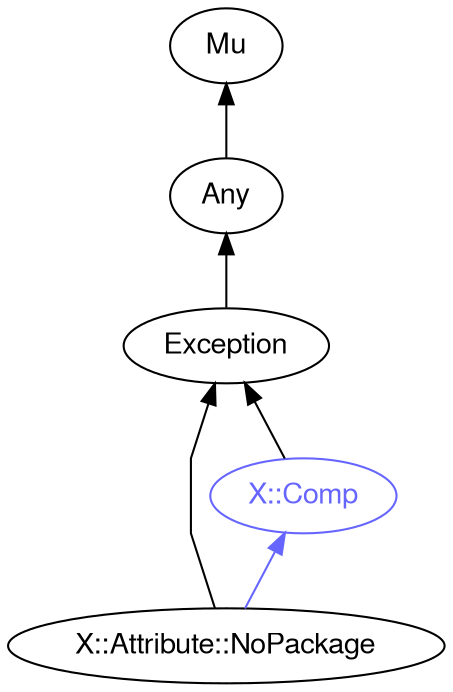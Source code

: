 digraph "perl6-type-graph" {
    rankdir=BT;
    splines=polyline;
    overlap=false; 
    // Types
    "X::Attribute::NoPackage" [color="#000000", fontcolor="#000000", href="/type/X::Attribute::NoPackage", fontname="FreeSans"];
    "Mu" [color="#000000", fontcolor="#000000", href="/type/Mu", fontname="FreeSans"];
    "Any" [color="#000000", fontcolor="#000000", href="/type/Any", fontname="FreeSans"];
    "Exception" [color="#000000", fontcolor="#000000", href="/type/Exception", fontname="FreeSans"];
    "X::Comp" [color="#6666FF", fontcolor="#6666FF", href="/type/X::Comp", fontname="FreeSans"];

    // Superclasses
    "X::Attribute::NoPackage" -> "Exception" [color="#000000"];
    "Any" -> "Mu" [color="#000000"];
    "Exception" -> "Any" [color="#000000"];
    "X::Comp" -> "Exception" [color="#000000"];

    // Roles
    "X::Attribute::NoPackage" -> "X::Comp" [color="#6666FF"];
}
